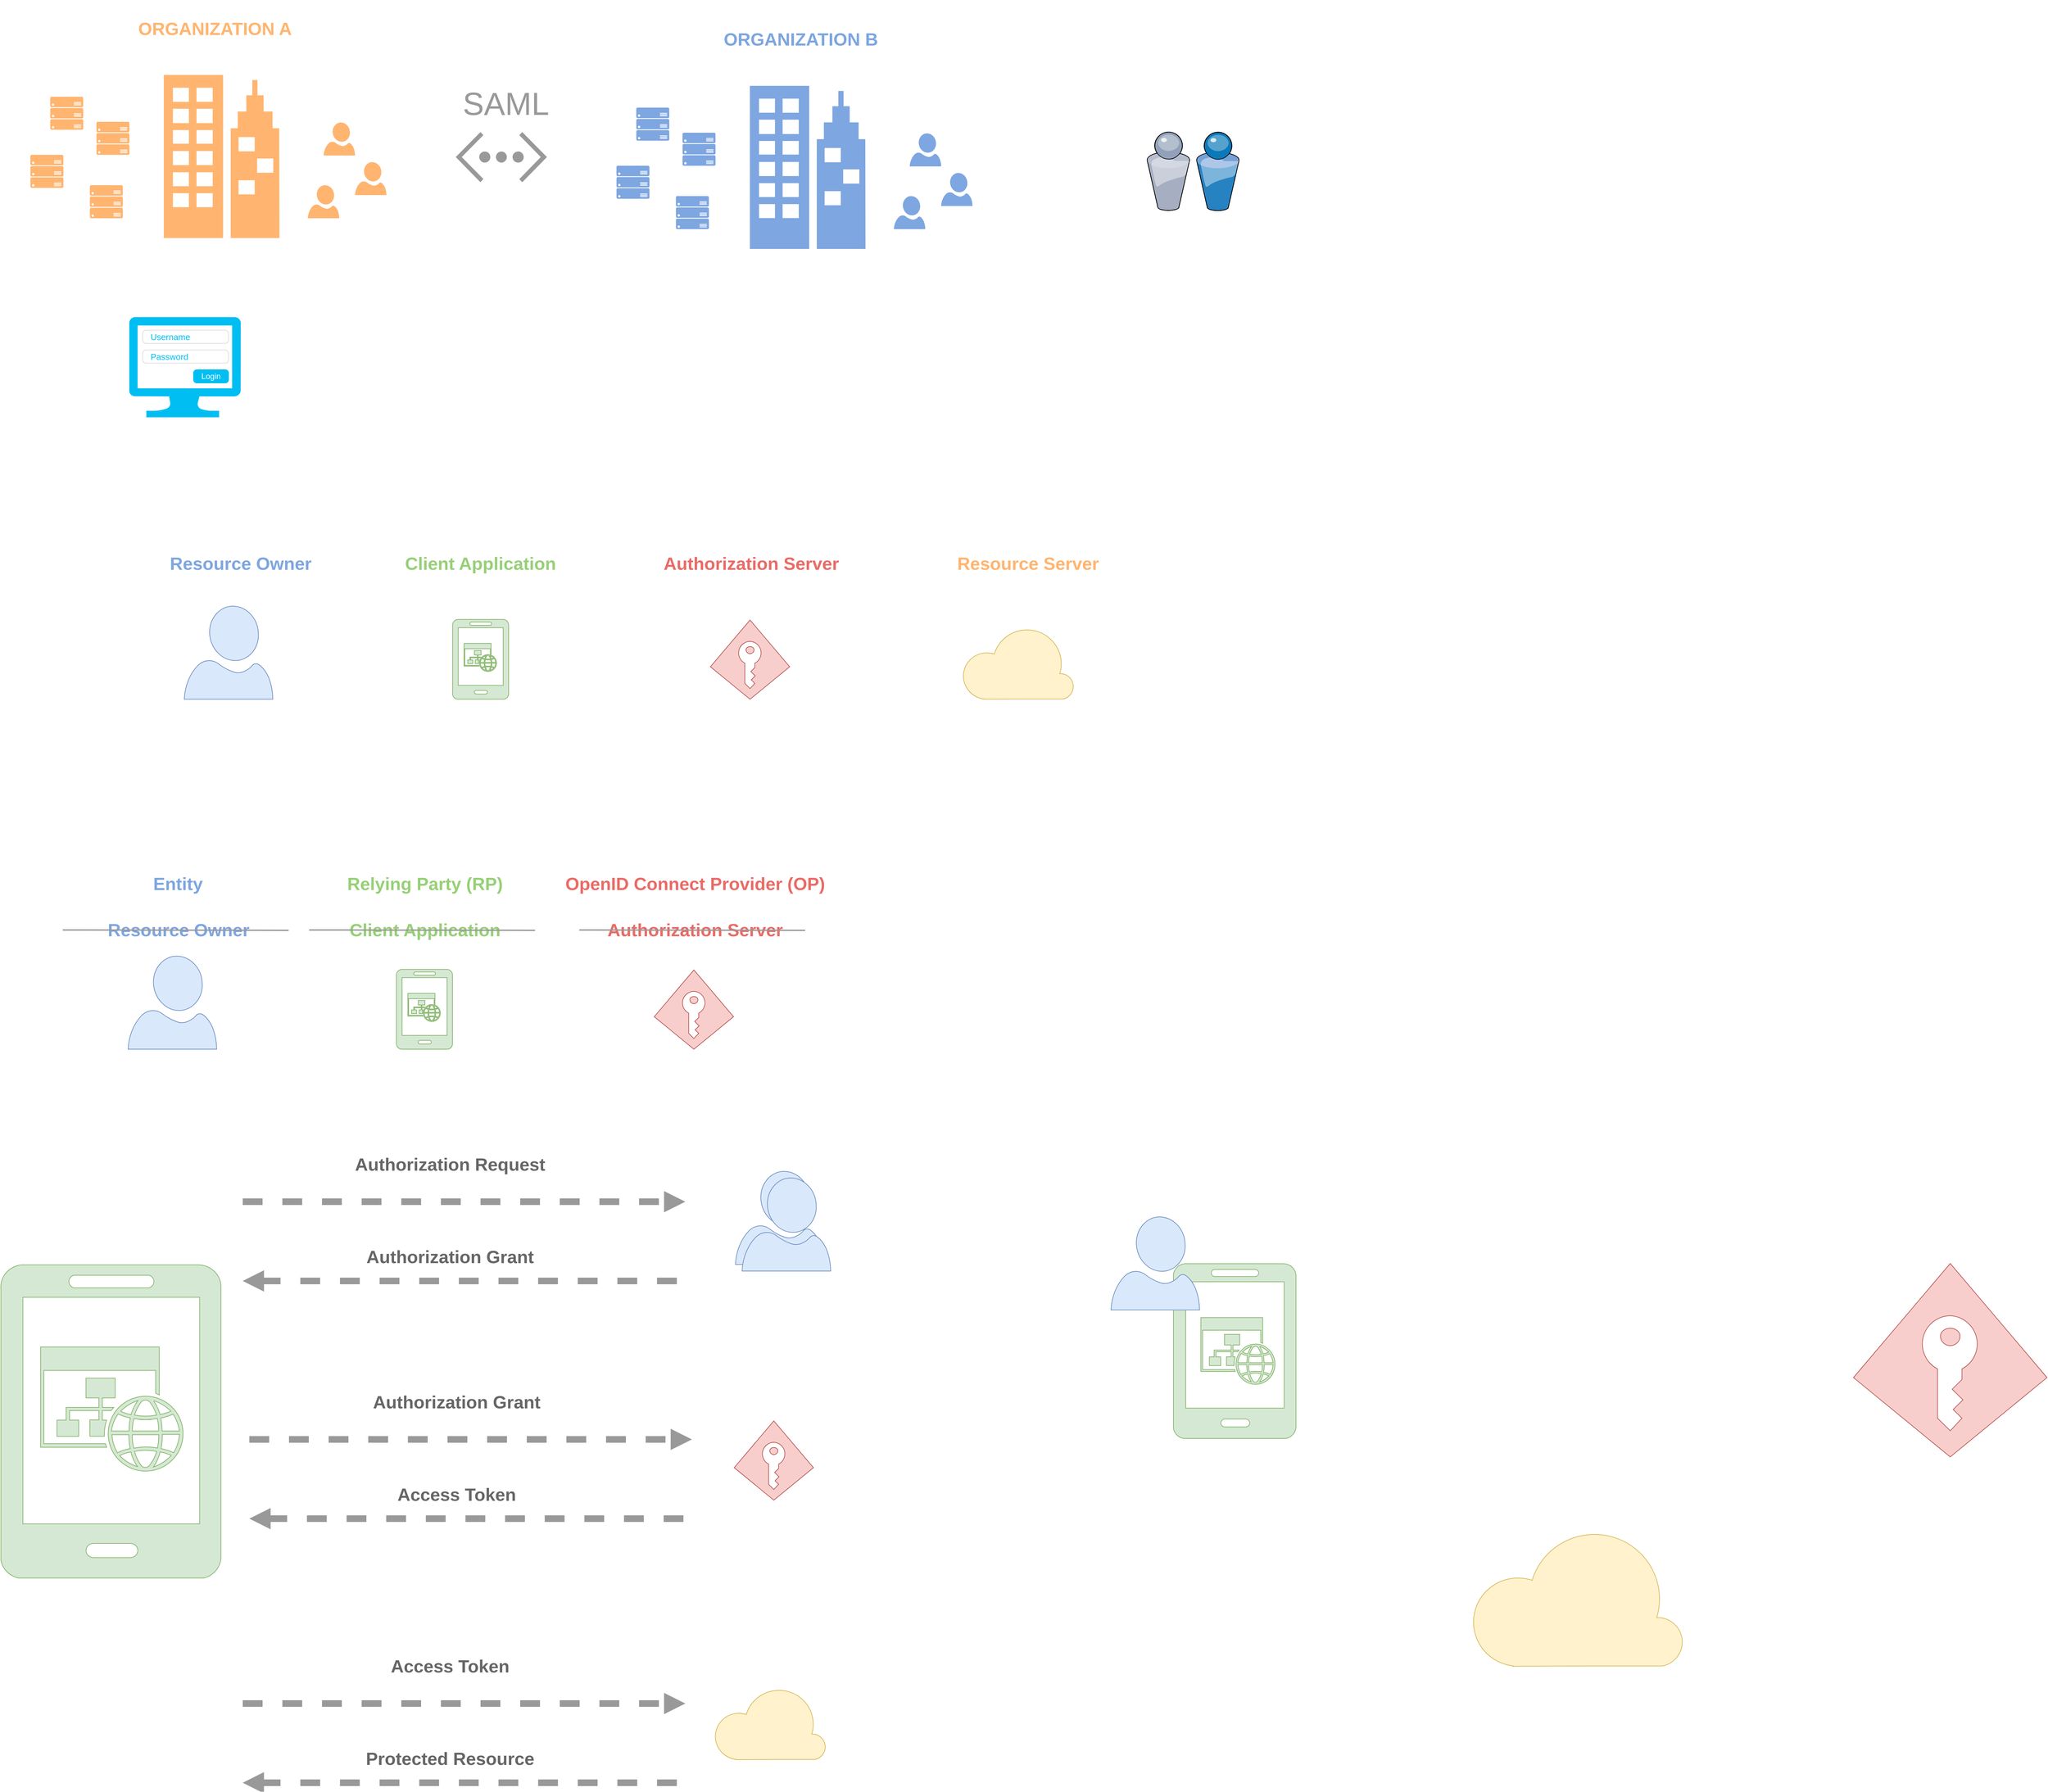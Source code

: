 <mxfile version="12.1.3" type="device" pages="1"><diagram id="l8hXMBHkgcEJcSW0mbfh" name="Page-1"><mxGraphModel dx="1426" dy="771" grid="1" gridSize="10" guides="1" tooltips="1" connect="1" arrows="1" fold="1" page="1" pageScale="1" pageWidth="1169" pageHeight="827" math="0" shadow="0"><root><mxCell id="0"/><mxCell id="1" parent="0"/><mxCell id="TV1qwsysL7Pf6Dwm4Z59-17" value="ORGANIZATION A" style="text;html=1;strokeColor=none;fillColor=none;align=center;verticalAlign=middle;rounded=0;fontSize=27;fontFamily=Helvetica;fontStyle=1;fontColor=#FFB570;" vertex="1" parent="1"><mxGeometry x="190" y="130" width="357" height="87" as="geometry"/></mxCell><mxCell id="TV1qwsysL7Pf6Dwm4Z59-29" value="SAML" style="text;html=1;strokeColor=none;fillColor=none;align=center;verticalAlign=middle;whiteSpace=wrap;rounded=0;fontFamily=Helvetica;fontSize=48;fontColor=#999999;" vertex="1" parent="1"><mxGeometry x="740" y="217" width="140" height="139" as="geometry"/></mxCell><mxCell id="TV1qwsysL7Pf6Dwm4Z59-33" value="" style="verticalLabelPosition=bottom;aspect=fixed;html=1;verticalAlign=top;strokeColor=none;align=center;outlineConnect=0;shape=mxgraph.citrix.users;fillColor=none;fontFamily=Helvetica;fontSize=48;" vertex="1" parent="1"><mxGeometry x="1780" y="330" width="140" height="119" as="geometry"/></mxCell><mxCell id="TV1qwsysL7Pf6Dwm4Z59-34" value="" style="verticalLabelPosition=bottom;html=1;verticalAlign=top;align=center;strokeColor=#6c8ebf;fillColor=#dae8fc;shape=mxgraph.azure.user;fontFamily=Helvetica;fontSize=48;" vertex="1" parent="1"><mxGeometry x="323" y="1048" width="134" height="141" as="geometry"/></mxCell><mxCell id="TV1qwsysL7Pf6Dwm4Z59-35" value="" style="verticalLabelPosition=bottom;html=1;verticalAlign=top;align=center;strokeColor=#82b366;fillColor=#d5e8d4;shape=mxgraph.azure.mobile;pointerEvents=1;fontFamily=Helvetica;fontSize=48;" vertex="1" parent="1"><mxGeometry x="729" y="1068" width="85" height="121" as="geometry"/></mxCell><mxCell id="TV1qwsysL7Pf6Dwm4Z59-36" value="" style="verticalLabelPosition=bottom;html=1;verticalAlign=top;align=center;strokeColor=#b85450;fillColor=#f8cecc;shape=mxgraph.azure.access_control;fontFamily=Helvetica;fontSize=48;" vertex="1" parent="1"><mxGeometry x="1119.5" y="1069" width="120" height="120" as="geometry"/></mxCell><mxCell id="TV1qwsysL7Pf6Dwm4Z59-37" value="" style="verticalLabelPosition=bottom;html=1;verticalAlign=top;align=center;strokeColor=#d6b656;fillColor=#fff2cc;shape=mxgraph.azure.cloud;fontFamily=Helvetica;fontSize=48;" vertex="1" parent="1"><mxGeometry x="1500" y="1078" width="170" height="111" as="geometry"/></mxCell><mxCell id="TV1qwsysL7Pf6Dwm4Z59-38" value="" style="verticalLabelPosition=bottom;html=1;verticalAlign=top;align=center;strokeColor=none;fillColor=#FFB570;shape=mxgraph.azure.enterprise;pointerEvents=1;fontFamily=Helvetica;fontSize=48;" vertex="1" parent="1"><mxGeometry x="292" y="243.5" width="175" height="247" as="geometry"/></mxCell><mxCell id="TV1qwsysL7Pf6Dwm4Z59-39" value="" style="verticalLabelPosition=bottom;html=1;verticalAlign=top;align=center;strokeColor=none;fillColor=#FFB570;shape=mxgraph.azure.user;fontFamily=Helvetica;fontSize=48;" vertex="1" parent="1"><mxGeometry x="534" y="315.5" width="47.5" height="50" as="geometry"/></mxCell><mxCell id="TV1qwsysL7Pf6Dwm4Z59-41" value="" style="verticalLabelPosition=bottom;html=1;verticalAlign=top;align=center;strokeColor=none;fillColor=#FFB570;shape=mxgraph.azure.user;fontFamily=Helvetica;fontSize=48;" vertex="1" parent="1"><mxGeometry x="510" y="410.5" width="47.5" height="50" as="geometry"/></mxCell><mxCell id="TV1qwsysL7Pf6Dwm4Z59-43" value="" style="verticalLabelPosition=bottom;html=1;verticalAlign=top;align=center;strokeColor=none;fillColor=#FFB570;shape=mxgraph.azure.user;fontFamily=Helvetica;fontSize=48;" vertex="1" parent="1"><mxGeometry x="581.5" y="375.5" width="47.5" height="50" as="geometry"/></mxCell><mxCell id="TV1qwsysL7Pf6Dwm4Z59-46" value="" style="verticalLabelPosition=bottom;html=1;verticalAlign=top;align=center;strokeColor=none;fillColor=#FFB570;shape=mxgraph.azure.server_rack;fontFamily=Helvetica;fontSize=48;" vertex="1" parent="1"><mxGeometry x="120" y="276.5" width="50" height="50" as="geometry"/></mxCell><mxCell id="TV1qwsysL7Pf6Dwm4Z59-47" value="" style="verticalLabelPosition=bottom;html=1;verticalAlign=top;align=center;strokeColor=none;fillColor=#FFB570;shape=mxgraph.azure.server_rack;fontFamily=Helvetica;fontSize=48;" vertex="1" parent="1"><mxGeometry x="90" y="364.5" width="50" height="50" as="geometry"/></mxCell><mxCell id="TV1qwsysL7Pf6Dwm4Z59-48" value="" style="verticalLabelPosition=bottom;html=1;verticalAlign=top;align=center;strokeColor=none;fillColor=#FFB570;shape=mxgraph.azure.server_rack;fontFamily=Helvetica;fontSize=48;" vertex="1" parent="1"><mxGeometry x="190" y="314.5" width="50" height="50" as="geometry"/></mxCell><mxCell id="TV1qwsysL7Pf6Dwm4Z59-49" value="" style="verticalLabelPosition=bottom;html=1;verticalAlign=top;align=center;strokeColor=none;fillColor=#FFB570;shape=mxgraph.azure.server_rack;fontFamily=Helvetica;fontSize=48;" vertex="1" parent="1"><mxGeometry x="180" y="410.5" width="50" height="50" as="geometry"/></mxCell><mxCell id="TV1qwsysL7Pf6Dwm4Z59-58" value="ORGANIZATION B" style="text;html=1;strokeColor=none;fillColor=none;align=center;verticalAlign=middle;rounded=0;fontSize=27;fontFamily=Helvetica;fontStyle=1;fontColor=#7EA6E0;" vertex="1" parent="1"><mxGeometry x="1077.273" y="146.5" width="357" height="87" as="geometry"/></mxCell><mxCell id="TV1qwsysL7Pf6Dwm4Z59-59" value="" style="verticalLabelPosition=bottom;html=1;verticalAlign=top;align=center;strokeColor=none;fillColor=#7EA6E0;shape=mxgraph.azure.enterprise;pointerEvents=1;fontFamily=Helvetica;fontSize=48;" vertex="1" parent="1"><mxGeometry x="1179.273" y="260" width="175" height="247" as="geometry"/></mxCell><mxCell id="TV1qwsysL7Pf6Dwm4Z59-60" value="" style="verticalLabelPosition=bottom;html=1;verticalAlign=top;align=center;strokeColor=none;fillColor=#7EA6E0;shape=mxgraph.azure.user;fontFamily=Helvetica;fontSize=48;" vertex="1" parent="1"><mxGeometry x="1421.273" y="332" width="47.5" height="50" as="geometry"/></mxCell><mxCell id="TV1qwsysL7Pf6Dwm4Z59-61" value="" style="verticalLabelPosition=bottom;html=1;verticalAlign=top;align=center;strokeColor=none;fillColor=#7EA6E0;shape=mxgraph.azure.user;fontFamily=Helvetica;fontSize=48;" vertex="1" parent="1"><mxGeometry x="1397.273" y="427" width="47.5" height="50" as="geometry"/></mxCell><mxCell id="TV1qwsysL7Pf6Dwm4Z59-62" value="" style="verticalLabelPosition=bottom;html=1;verticalAlign=top;align=center;strokeColor=none;fillColor=#7EA6E0;shape=mxgraph.azure.user;fontFamily=Helvetica;fontSize=48;" vertex="1" parent="1"><mxGeometry x="1468.773" y="392" width="47.5" height="50" as="geometry"/></mxCell><mxCell id="TV1qwsysL7Pf6Dwm4Z59-63" value="" style="verticalLabelPosition=bottom;html=1;verticalAlign=top;align=center;strokeColor=none;fillColor=#7EA6E0;shape=mxgraph.azure.server_rack;fontFamily=Helvetica;fontSize=48;" vertex="1" parent="1"><mxGeometry x="1007.273" y="293" width="50" height="50" as="geometry"/></mxCell><mxCell id="TV1qwsysL7Pf6Dwm4Z59-64" value="" style="verticalLabelPosition=bottom;html=1;verticalAlign=top;align=center;strokeColor=none;fillColor=#7EA6E0;shape=mxgraph.azure.server_rack;fontFamily=Helvetica;fontSize=48;" vertex="1" parent="1"><mxGeometry x="977.273" y="381" width="50" height="50" as="geometry"/></mxCell><mxCell id="TV1qwsysL7Pf6Dwm4Z59-65" value="" style="verticalLabelPosition=bottom;html=1;verticalAlign=top;align=center;strokeColor=none;fillColor=#7EA6E0;shape=mxgraph.azure.server_rack;fontFamily=Helvetica;fontSize=48;" vertex="1" parent="1"><mxGeometry x="1077.273" y="331" width="50" height="50" as="geometry"/></mxCell><mxCell id="TV1qwsysL7Pf6Dwm4Z59-66" value="" style="verticalLabelPosition=bottom;html=1;verticalAlign=top;align=center;strokeColor=none;fillColor=#7EA6E0;shape=mxgraph.azure.server_rack;fontFamily=Helvetica;fontSize=48;" vertex="1" parent="1"><mxGeometry x="1067.273" y="427" width="50" height="50" as="geometry"/></mxCell><mxCell id="TV1qwsysL7Pf6Dwm4Z59-67" value="" style="verticalLabelPosition=bottom;html=1;verticalAlign=top;align=center;strokeColor=none;fillColor=#999999;shape=mxgraph.azure.virtual_network;pointerEvents=1;fontFamily=Helvetica;fontSize=48;fontColor=#7EA6E0;" vertex="1" parent="1"><mxGeometry x="734" y="330" width="138" height="76" as="geometry"/></mxCell><mxCell id="TV1qwsysL7Pf6Dwm4Z59-68" value="" style="verticalLabelPosition=bottom;html=1;verticalAlign=top;align=center;strokeColor=none;fillColor=#00BEF2;shape=mxgraph.azure.computer;pointerEvents=1;fontFamily=Helvetica;fontSize=48;fontColor=#999999;" vertex="1" parent="1"><mxGeometry x="239.5" y="610" width="169" height="152" as="geometry"/></mxCell><mxCell id="TV1qwsysL7Pf6Dwm4Z59-69" value="Resource Owner" style="text;html=1;strokeColor=none;fillColor=none;align=center;verticalAlign=middle;rounded=0;fontSize=27;fontFamily=Helvetica;fontStyle=1;fontColor=#7EA6E0;" vertex="1" parent="1"><mxGeometry x="229.773" y="940" width="357" height="87" as="geometry"/></mxCell><mxCell id="TV1qwsysL7Pf6Dwm4Z59-70" value="Client Application" style="text;html=1;strokeColor=none;fillColor=none;align=center;verticalAlign=middle;rounded=0;fontSize=27;fontFamily=Helvetica;fontStyle=1;fontColor=#97D077;" vertex="1" parent="1"><mxGeometry x="592.773" y="940" width="357" height="87" as="geometry"/></mxCell><mxCell id="TV1qwsysL7Pf6Dwm4Z59-71" value="" style="verticalLabelPosition=bottom;html=1;verticalAlign=top;align=center;strokeColor=#82b366;fillColor=#d5e8d4;shape=mxgraph.azure.website_generic;pointerEvents=1;fontFamily=Helvetica;fontSize=48;" vertex="1" parent="1"><mxGeometry x="746.5" y="1104.5" width="50" height="42.5" as="geometry"/></mxCell><mxCell id="TV1qwsysL7Pf6Dwm4Z59-72" value="Authorization Server" style="text;html=1;strokeColor=none;fillColor=none;align=center;verticalAlign=middle;rounded=0;fontSize=27;fontFamily=Helvetica;fontStyle=1;fontColor=#EA6B66;" vertex="1" parent="1"><mxGeometry x="1002.273" y="940" width="357" height="87" as="geometry"/></mxCell><mxCell id="TV1qwsysL7Pf6Dwm4Z59-73" value="Resource Server" style="text;html=1;strokeColor=none;fillColor=none;align=center;verticalAlign=middle;rounded=0;fontSize=27;fontFamily=Helvetica;fontStyle=1;fontColor=#FFB570;" vertex="1" parent="1"><mxGeometry x="1421.273" y="940" width="357" height="87" as="geometry"/></mxCell><mxCell id="TV1qwsysL7Pf6Dwm4Z59-74" value="" style="verticalLabelPosition=bottom;html=1;verticalAlign=top;align=center;strokeColor=#6c8ebf;fillColor=#dae8fc;shape=mxgraph.azure.user;fontFamily=Helvetica;fontSize=48;" vertex="1" parent="1"><mxGeometry x="1157.5" y="1904" width="134" height="141" as="geometry"/></mxCell><mxCell id="TV1qwsysL7Pf6Dwm4Z59-75" value="" style="verticalLabelPosition=bottom;html=1;verticalAlign=top;align=center;strokeColor=#82b366;fillColor=#d5e8d4;shape=mxgraph.azure.mobile;pointerEvents=1;fontFamily=Helvetica;fontSize=48;" vertex="1" parent="1"><mxGeometry x="44.5" y="2045" width="334" height="475" as="geometry"/></mxCell><mxCell id="TV1qwsysL7Pf6Dwm4Z59-76" value="" style="verticalLabelPosition=bottom;html=1;verticalAlign=top;align=center;strokeColor=#b85450;fillColor=#f8cecc;shape=mxgraph.azure.access_control;fontFamily=Helvetica;fontSize=48;" vertex="1" parent="1"><mxGeometry x="1155.5" y="2282" width="120" height="120" as="geometry"/></mxCell><mxCell id="TV1qwsysL7Pf6Dwm4Z59-77" value="" style="verticalLabelPosition=bottom;html=1;verticalAlign=top;align=center;strokeColor=#d6b656;fillColor=#fff2cc;shape=mxgraph.azure.cloud;fontFamily=Helvetica;fontSize=48;" vertex="1" parent="1"><mxGeometry x="1124.5" y="2684" width="170" height="111" as="geometry"/></mxCell><mxCell id="TV1qwsysL7Pf6Dwm4Z59-80" value="" style="verticalLabelPosition=bottom;html=1;verticalAlign=top;align=center;strokeColor=#82b366;fillColor=#d5e8d4;shape=mxgraph.azure.website_generic;pointerEvents=1;fontFamily=Helvetica;fontSize=48;" vertex="1" parent="1"><mxGeometry x="105.5" y="2170" width="219" height="188" as="geometry"/></mxCell><mxCell id="TV1qwsysL7Pf6Dwm4Z59-84" value="" style="endArrow=block;dashed=1;html=1;strokeWidth=10;fontFamily=Helvetica;fontSize=48;fontColor=#97D077;endFill=1;strokeColor=#999999;" edge="1" parent="1"><mxGeometry width="50" height="50" relative="1" as="geometry"><mxPoint x="411.5" y="1950" as="sourcePoint"/><mxPoint x="1081.5" y="1950" as="targetPoint"/></mxGeometry></mxCell><mxCell id="TV1qwsysL7Pf6Dwm4Z59-85" value="" style="endArrow=none;dashed=1;html=1;strokeWidth=10;fontFamily=Helvetica;fontSize=48;fontColor=#97D077;endFill=0;startArrow=block;startFill=1;strokeColor=#999999;" edge="1" parent="1"><mxGeometry width="50" height="50" relative="1" as="geometry"><mxPoint x="411.5" y="2070" as="sourcePoint"/><mxPoint x="1081.5" y="2070" as="targetPoint"/></mxGeometry></mxCell><mxCell id="TV1qwsysL7Pf6Dwm4Z59-90" value="Authorization Request" style="text;html=1;strokeColor=none;fillColor=none;align=center;verticalAlign=middle;rounded=0;fontSize=27;fontFamily=Helvetica;fontStyle=1;fontColor=#666666;" vertex="1" parent="1"><mxGeometry x="546.773" y="1850" width="357" height="87" as="geometry"/></mxCell><mxCell id="TV1qwsysL7Pf6Dwm4Z59-91" value="Authorization Grant" style="text;html=1;strokeColor=none;fillColor=none;align=center;verticalAlign=middle;rounded=0;fontSize=27;fontFamily=Helvetica;fontStyle=1;fontColor=#666666;" vertex="1" parent="1"><mxGeometry x="546.773" y="1990" width="357" height="87" as="geometry"/></mxCell><mxCell id="TV1qwsysL7Pf6Dwm4Z59-92" value="" style="endArrow=block;dashed=1;html=1;strokeWidth=10;fontFamily=Helvetica;fontSize=48;fontColor=#97D077;endFill=1;strokeColor=#999999;" edge="1" parent="1"><mxGeometry width="50" height="50" relative="1" as="geometry"><mxPoint x="421.5" y="2310" as="sourcePoint"/><mxPoint x="1091.5" y="2310" as="targetPoint"/></mxGeometry></mxCell><mxCell id="TV1qwsysL7Pf6Dwm4Z59-93" value="" style="endArrow=none;dashed=1;html=1;strokeWidth=10;fontFamily=Helvetica;fontSize=48;fontColor=#97D077;endFill=0;startArrow=block;startFill=1;strokeColor=#999999;" edge="1" parent="1"><mxGeometry width="50" height="50" relative="1" as="geometry"><mxPoint x="421.5" y="2430" as="sourcePoint"/><mxPoint x="1091.5" y="2430" as="targetPoint"/></mxGeometry></mxCell><mxCell id="TV1qwsysL7Pf6Dwm4Z59-94" value="Authorization Grant" style="text;html=1;strokeColor=none;fillColor=none;align=center;verticalAlign=middle;rounded=0;fontSize=27;fontFamily=Helvetica;fontStyle=1;fontColor=#666666;" vertex="1" parent="1"><mxGeometry x="556.773" y="2210" width="357" height="87" as="geometry"/></mxCell><mxCell id="TV1qwsysL7Pf6Dwm4Z59-95" value="Access Token" style="text;html=1;strokeColor=none;fillColor=none;align=center;verticalAlign=middle;rounded=0;fontSize=27;fontFamily=Helvetica;fontStyle=1;fontColor=#666666;" vertex="1" parent="1"><mxGeometry x="556.773" y="2350" width="357" height="87" as="geometry"/></mxCell><mxCell id="TV1qwsysL7Pf6Dwm4Z59-96" value="" style="endArrow=block;dashed=1;html=1;strokeWidth=10;fontFamily=Helvetica;fontSize=48;fontColor=#97D077;endFill=1;strokeColor=#999999;" edge="1" parent="1"><mxGeometry width="50" height="50" relative="1" as="geometry"><mxPoint x="411.5" y="2710" as="sourcePoint"/><mxPoint x="1081.5" y="2710" as="targetPoint"/></mxGeometry></mxCell><mxCell id="TV1qwsysL7Pf6Dwm4Z59-97" value="" style="endArrow=none;dashed=1;html=1;strokeWidth=10;fontFamily=Helvetica;fontSize=48;fontColor=#97D077;endFill=0;startArrow=block;startFill=1;strokeColor=#999999;" edge="1" parent="1"><mxGeometry width="50" height="50" relative="1" as="geometry"><mxPoint x="411.5" y="2830" as="sourcePoint"/><mxPoint x="1081.5" y="2830" as="targetPoint"/></mxGeometry></mxCell><mxCell id="TV1qwsysL7Pf6Dwm4Z59-98" value="Access Token" style="text;html=1;strokeColor=none;fillColor=none;align=center;verticalAlign=middle;rounded=0;fontSize=27;fontFamily=Helvetica;fontStyle=1;fontColor=#666666;" vertex="1" parent="1"><mxGeometry x="546.773" y="2610" width="357" height="87" as="geometry"/></mxCell><mxCell id="TV1qwsysL7Pf6Dwm4Z59-99" value="Protected Resource" style="text;html=1;strokeColor=none;fillColor=none;align=center;verticalAlign=middle;rounded=0;fontSize=27;fontFamily=Helvetica;fontStyle=1;fontColor=#666666;" vertex="1" parent="1"><mxGeometry x="546.773" y="2750" width="357" height="87" as="geometry"/></mxCell><mxCell id="TV1qwsysL7Pf6Dwm4Z59-100" value="" style="verticalLabelPosition=bottom;html=1;verticalAlign=top;align=center;strokeColor=#6c8ebf;fillColor=#dae8fc;shape=mxgraph.azure.user;fontFamily=Helvetica;fontSize=48;" vertex="1" parent="1"><mxGeometry x="1167.5" y="1914" width="134" height="141" as="geometry"/></mxCell><mxCell id="TV1qwsysL7Pf6Dwm4Z59-101" value="" style="verticalLabelPosition=bottom;html=1;verticalAlign=top;align=center;strokeColor=#82b366;fillColor=#d5e8d4;shape=mxgraph.azure.mobile;pointerEvents=1;fontFamily=Helvetica;fontSize=48;" vertex="1" parent="1"><mxGeometry x="1820" y="2043.5" width="186" height="265" as="geometry"/></mxCell><mxCell id="TV1qwsysL7Pf6Dwm4Z59-102" value="" style="verticalLabelPosition=bottom;html=1;verticalAlign=top;align=center;strokeColor=#82b366;fillColor=#d5e8d4;shape=mxgraph.azure.website_generic;pointerEvents=1;fontFamily=Helvetica;fontSize=48;" vertex="1" parent="1"><mxGeometry x="1862" y="2125.5" width="114" height="101" as="geometry"/></mxCell><mxCell id="TV1qwsysL7Pf6Dwm4Z59-103" value="" style="verticalLabelPosition=bottom;html=1;verticalAlign=top;align=center;strokeColor=#6c8ebf;fillColor=#dae8fc;shape=mxgraph.azure.user;fontFamily=Helvetica;fontSize=48;" vertex="1" parent="1"><mxGeometry x="1726" y="1973" width="134" height="141" as="geometry"/></mxCell><mxCell id="TV1qwsysL7Pf6Dwm4Z59-104" value="" style="verticalLabelPosition=bottom;html=1;verticalAlign=top;align=center;strokeColor=#b85450;fillColor=#f8cecc;shape=mxgraph.azure.access_control;fontFamily=Helvetica;fontSize=48;" vertex="1" parent="1"><mxGeometry x="2850" y="2043.5" width="293" height="293" as="geometry"/></mxCell><mxCell id="TV1qwsysL7Pf6Dwm4Z59-106" value="" style="verticalLabelPosition=bottom;html=1;verticalAlign=top;align=center;strokeColor=#d6b656;fillColor=#fff2cc;shape=mxgraph.azure.cloud;fontFamily=Helvetica;fontSize=48;" vertex="1" parent="1"><mxGeometry x="2270" y="2442.5" width="323" height="211" as="geometry"/></mxCell><mxCell id="TV1qwsysL7Pf6Dwm4Z59-123" value="" style="verticalLabelPosition=bottom;html=1;verticalAlign=top;align=center;strokeColor=#6c8ebf;fillColor=#dae8fc;shape=mxgraph.azure.user;fontFamily=Helvetica;fontSize=48;" vertex="1" parent="1"><mxGeometry x="238" y="1578" width="134" height="141" as="geometry"/></mxCell><mxCell id="TV1qwsysL7Pf6Dwm4Z59-124" value="" style="verticalLabelPosition=bottom;html=1;verticalAlign=top;align=center;strokeColor=#82b366;fillColor=#d5e8d4;shape=mxgraph.azure.mobile;pointerEvents=1;fontFamily=Helvetica;fontSize=48;" vertex="1" parent="1"><mxGeometry x="644" y="1598" width="85" height="121" as="geometry"/></mxCell><mxCell id="TV1qwsysL7Pf6Dwm4Z59-125" value="" style="verticalLabelPosition=bottom;html=1;verticalAlign=top;align=center;strokeColor=#b85450;fillColor=#f8cecc;shape=mxgraph.azure.access_control;fontFamily=Helvetica;fontSize=48;" vertex="1" parent="1"><mxGeometry x="1034.5" y="1599" width="120" height="120" as="geometry"/></mxCell><mxCell id="TV1qwsysL7Pf6Dwm4Z59-127" value="Resource Owner" style="text;html=1;strokeColor=none;fillColor=none;align=center;verticalAlign=middle;rounded=0;fontSize=27;fontFamily=Helvetica;fontStyle=1;fontColor=#7EA6E0;" vertex="1" parent="1"><mxGeometry x="135" y="1520.0" width="357" height="37" as="geometry"/></mxCell><mxCell id="TV1qwsysL7Pf6Dwm4Z59-128" value="Client Application" style="text;html=1;strokeColor=none;fillColor=none;align=center;verticalAlign=middle;rounded=0;fontSize=27;fontFamily=Helvetica;fontStyle=1;fontColor=#97D077;" vertex="1" parent="1"><mxGeometry x="508" y="1520.0" width="357" height="37" as="geometry"/></mxCell><mxCell id="TV1qwsysL7Pf6Dwm4Z59-129" value="" style="verticalLabelPosition=bottom;html=1;verticalAlign=top;align=center;strokeColor=#82b366;fillColor=#d5e8d4;shape=mxgraph.azure.website_generic;pointerEvents=1;fontFamily=Helvetica;fontSize=48;" vertex="1" parent="1"><mxGeometry x="661.5" y="1634.5" width="50" height="42.5" as="geometry"/></mxCell><mxCell id="TV1qwsysL7Pf6Dwm4Z59-130" value="Authorization Server" style="text;html=1;strokeColor=none;fillColor=none;align=center;verticalAlign=middle;rounded=0;fontSize=27;fontFamily=Helvetica;fontStyle=1;fontColor=#EA6B66;" vertex="1" parent="1"><mxGeometry x="917" y="1525.0" width="357" height="27" as="geometry"/></mxCell><mxCell id="TV1qwsysL7Pf6Dwm4Z59-132" value="Entity" style="text;html=1;strokeColor=none;fillColor=none;align=center;verticalAlign=middle;rounded=0;fontSize=27;fontFamily=Helvetica;fontStyle=1;fontColor=#7EA6E0;" vertex="1" parent="1"><mxGeometry x="246.5" y="1450" width="132" height="37" as="geometry"/></mxCell><mxCell id="TV1qwsysL7Pf6Dwm4Z59-133" value="Relying Party (RP)" style="text;html=1;strokeColor=none;fillColor=none;align=center;verticalAlign=middle;rounded=0;fontSize=27;fontFamily=Helvetica;fontStyle=1;fontColor=#97D077;" vertex="1" parent="1"><mxGeometry x="508" y="1450.0" width="357" height="37" as="geometry"/></mxCell><mxCell id="TV1qwsysL7Pf6Dwm4Z59-134" value="OpenID Connect Provider (OP)" style="text;html=1;strokeColor=none;fillColor=none;align=center;verticalAlign=middle;rounded=0;fontSize=27;fontFamily=Helvetica;fontStyle=1;fontColor=#EA6B66;" vertex="1" parent="1"><mxGeometry x="917" y="1455.0" width="357" height="27" as="geometry"/></mxCell><mxCell id="TV1qwsysL7Pf6Dwm4Z59-136" value="" style="endArrow=none;html=1;strokeColor=#999999;strokeWidth=2;fontFamily=Helvetica;fontSize=48;fontColor=#666666;" edge="1" parent="1"><mxGeometry width="50" height="50" relative="1" as="geometry"><mxPoint x="139" y="1538.5" as="sourcePoint"/><mxPoint x="481" y="1539" as="targetPoint"/></mxGeometry></mxCell><mxCell id="TV1qwsysL7Pf6Dwm4Z59-137" value="" style="endArrow=none;html=1;strokeColor=#999999;strokeWidth=2;fontFamily=Helvetica;fontSize=48;fontColor=#666666;" edge="1" parent="1"><mxGeometry width="50" height="50" relative="1" as="geometry"><mxPoint x="512" y="1538.5" as="sourcePoint"/><mxPoint x="854" y="1539" as="targetPoint"/></mxGeometry></mxCell><mxCell id="TV1qwsysL7Pf6Dwm4Z59-138" value="" style="endArrow=none;html=1;strokeColor=#999999;strokeWidth=2;fontFamily=Helvetica;fontSize=48;fontColor=#666666;" edge="1" parent="1"><mxGeometry width="50" height="50" relative="1" as="geometry"><mxPoint x="921" y="1538.5" as="sourcePoint"/><mxPoint x="1263" y="1539" as="targetPoint"/></mxGeometry></mxCell><mxCell id="TV1qwsysL7Pf6Dwm4Z59-154" value="Username" style="html=1;shadow=0;dashed=0;shape=mxgraph.bootstrap.rrect;rSize=5;fillColor=#ffffff;strokeColor=#dddddd;fontSize=13;align=left;spacingLeft=10;whiteSpace=wrap;fontColor=#00BEF2;" vertex="1" parent="1"><mxGeometry x="260" y="630" width="130" height="20" as="geometry"/></mxCell><mxCell id="TV1qwsysL7Pf6Dwm4Z59-155" value="Password" style="html=1;shadow=0;dashed=0;shape=mxgraph.bootstrap.rrect;rSize=5;fillColor=#ffffff;strokeColor=#dddddd;fontSize=13;align=left;spacingLeft=10;whiteSpace=wrap;fontColor=#00BEF2;" vertex="1" parent="1"><mxGeometry x="260" y="660" width="130" height="20" as="geometry"/></mxCell><mxCell id="TV1qwsysL7Pf6Dwm4Z59-156" value="Login" style="html=1;shadow=0;dashed=0;shape=mxgraph.bootstrap.rrect;rSize=5;fillColor=#00BEF2;align=center;strokeColor=#00BEF2;fontColor=#ffffff;fontSize=12;whiteSpace=wrap;" vertex="1" parent="1"><mxGeometry x="337" y="690" width="53" height="20" as="geometry"/></mxCell></root></mxGraphModel></diagram></mxfile>